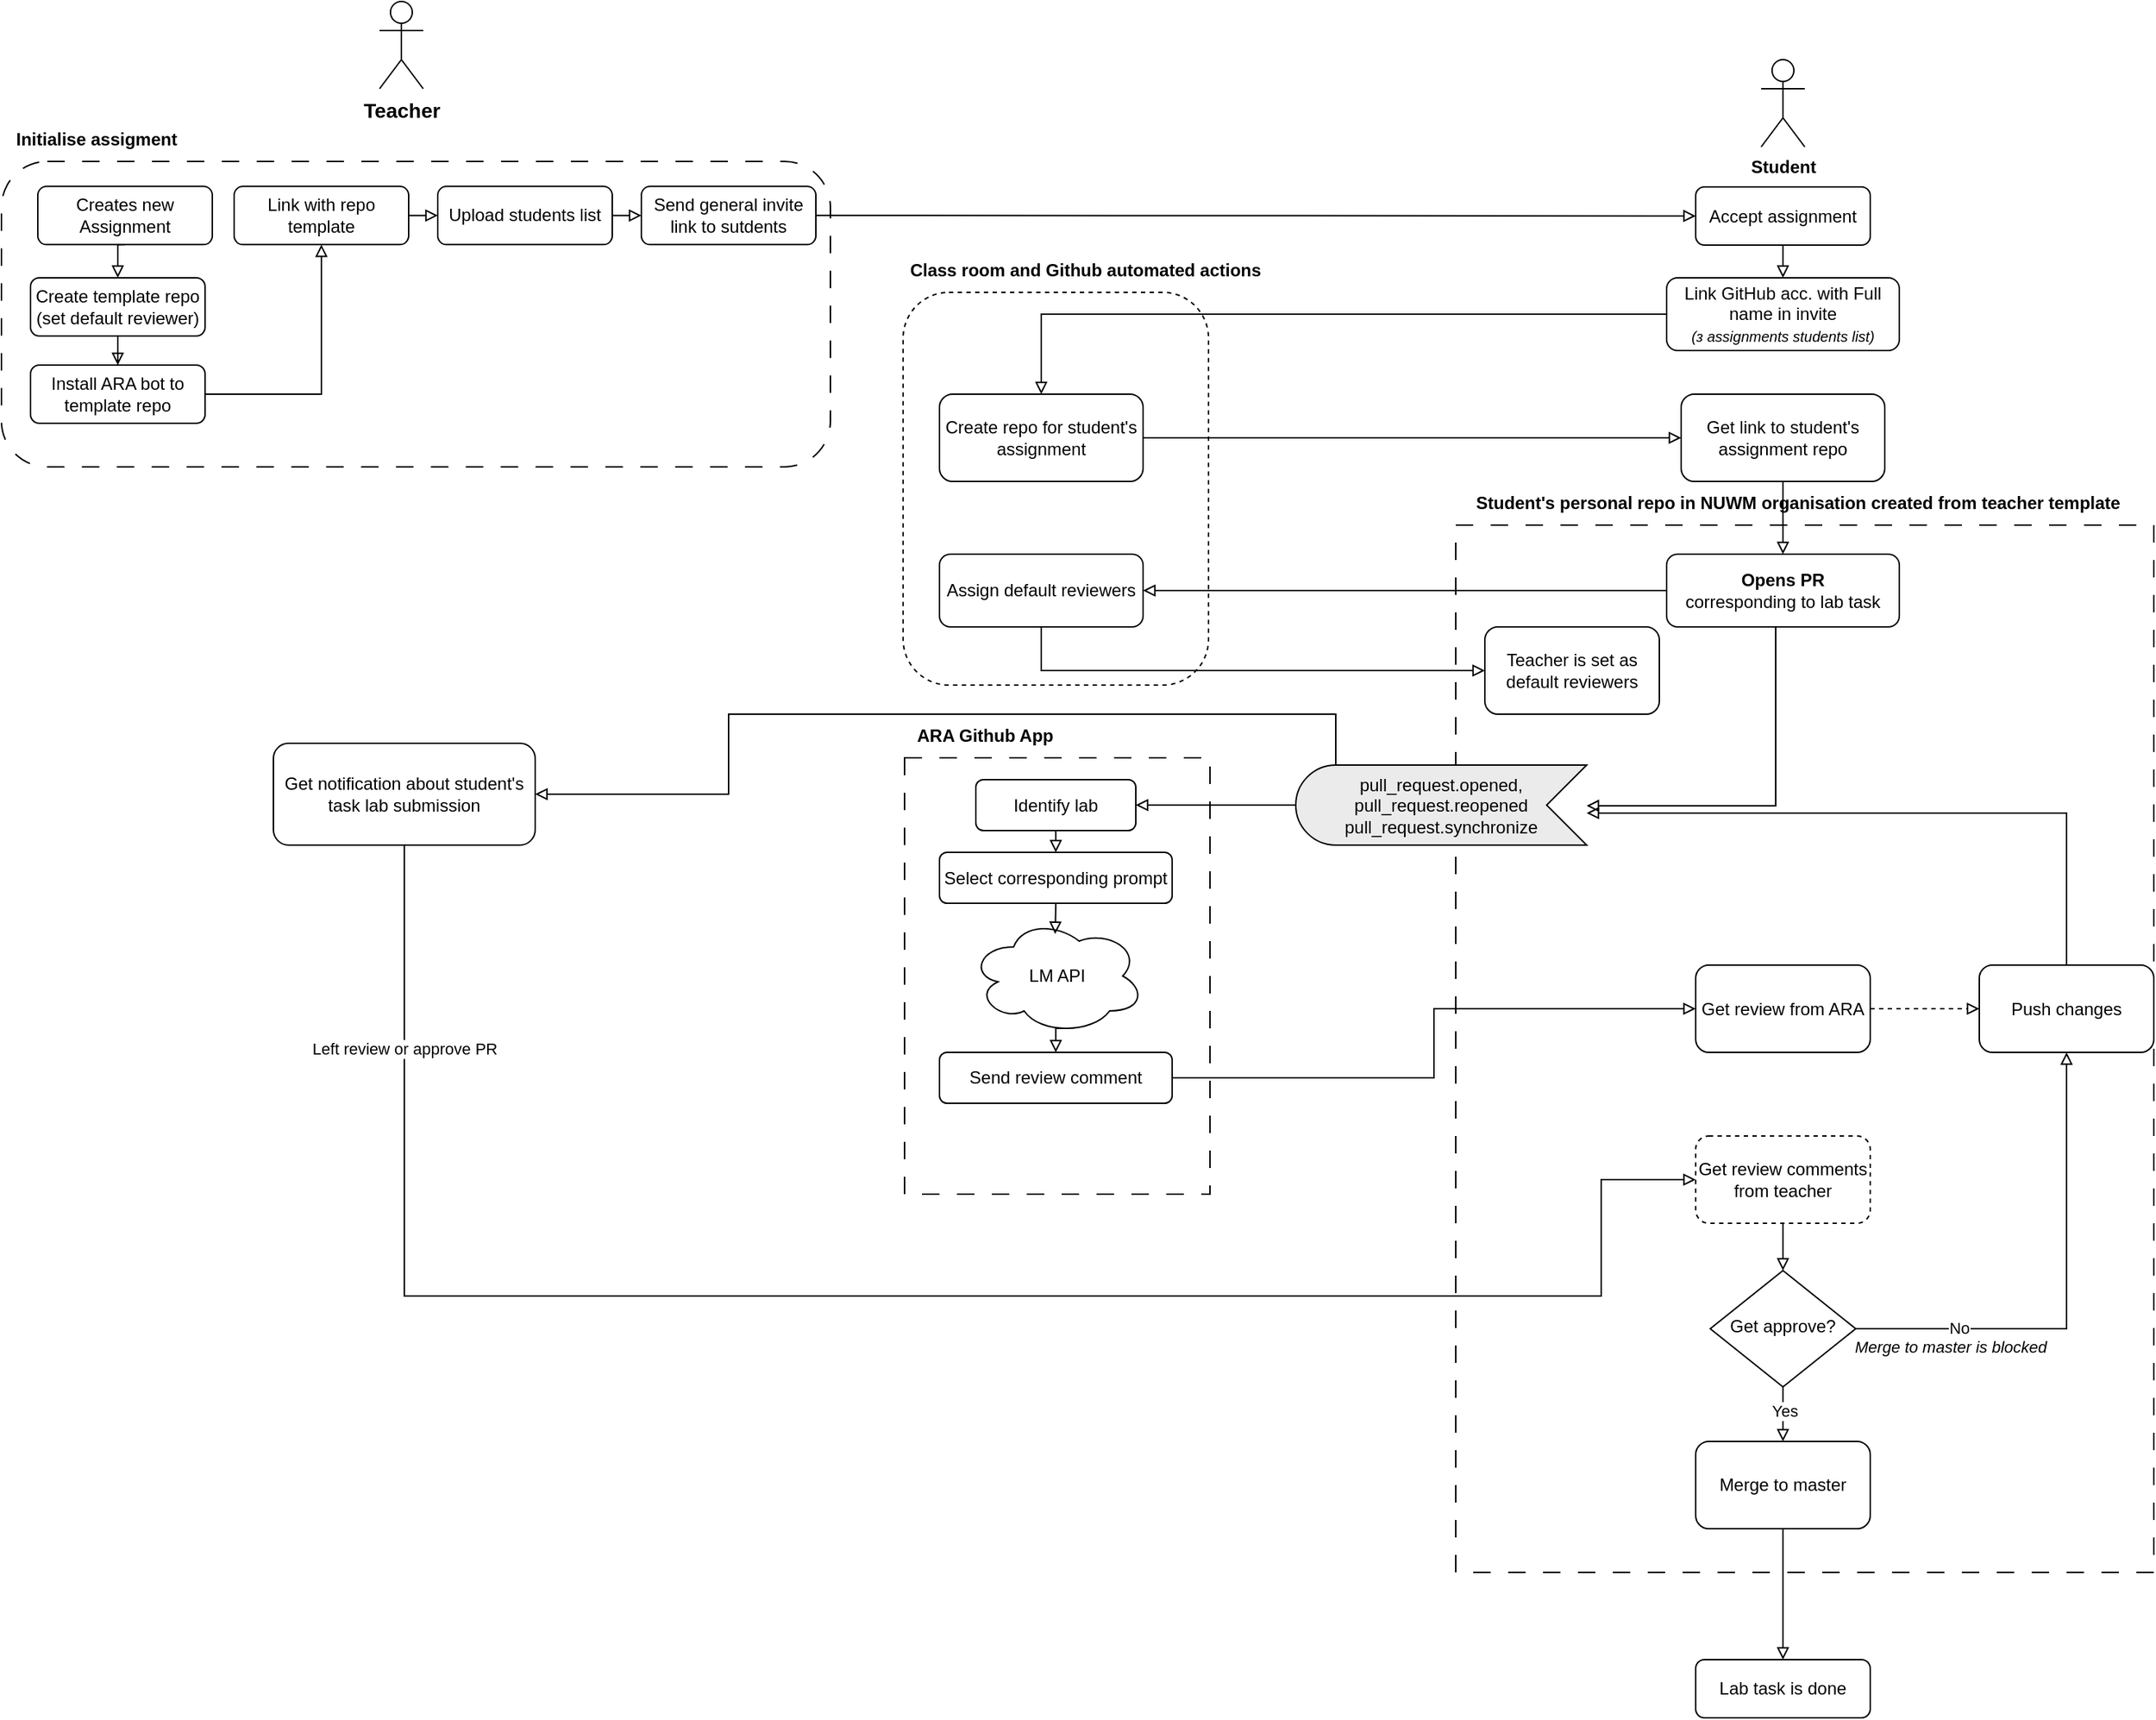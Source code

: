 <mxfile version="22.1.16" type="github">
  <diagram id="C5RBs43oDa-KdzZeNtuy" name="Page-1">
    <mxGraphModel dx="2809" dy="2505" grid="1" gridSize="10" guides="1" tooltips="1" connect="1" arrows="1" fold="1" page="1" pageScale="1" pageWidth="827" pageHeight="1169" math="0" shadow="0">
      <root>
        <mxCell id="WIyWlLk6GJQsqaUBKTNV-0" />
        <mxCell id="WIyWlLk6GJQsqaUBKTNV-1" parent="WIyWlLk6GJQsqaUBKTNV-0" />
        <mxCell id="i8l9DDimdn_0YV7iI_q--161" value="" style="rounded=1;whiteSpace=wrap;html=1;dashed=1;" parent="WIyWlLk6GJQsqaUBKTNV-1" vertex="1">
          <mxGeometry x="190" y="-270" width="210" height="270" as="geometry" />
        </mxCell>
        <mxCell id="i8l9DDimdn_0YV7iI_q--162" value="" style="rounded=1;whiteSpace=wrap;html=1;dashed=1;dashPattern=12 12;" parent="WIyWlLk6GJQsqaUBKTNV-1" vertex="1">
          <mxGeometry x="-430" y="-360" width="570" height="210" as="geometry" />
        </mxCell>
        <mxCell id="i8l9DDimdn_0YV7iI_q--163" value="&lt;b&gt;Initialise assigment&lt;/b&gt;" style="text;html=1;align=center;verticalAlign=middle;resizable=0;points=[];autosize=1;strokeColor=none;fillColor=none;" parent="WIyWlLk6GJQsqaUBKTNV-1" vertex="1">
          <mxGeometry x="-430" y="-390" width="130" height="30" as="geometry" />
        </mxCell>
        <mxCell id="i8l9DDimdn_0YV7iI_q--164" value="" style="group" parent="WIyWlLk6GJQsqaUBKTNV-1" vertex="1" connectable="0">
          <mxGeometry x="191" y="20" width="210" height="330" as="geometry" />
        </mxCell>
        <mxCell id="i8l9DDimdn_0YV7iI_q--165" value="" style="rounded=0;whiteSpace=wrap;html=1;dashed=1;dashPattern=12 12;" parent="i8l9DDimdn_0YV7iI_q--164" vertex="1">
          <mxGeometry y="30" width="210" height="300" as="geometry" />
        </mxCell>
        <mxCell id="i8l9DDimdn_0YV7iI_q--166" value="&lt;b&gt;ARA Github App&lt;/b&gt;" style="text;html=1;align=center;verticalAlign=middle;resizable=0;points=[];autosize=1;strokeColor=none;fillColor=none;" parent="i8l9DDimdn_0YV7iI_q--164" vertex="1">
          <mxGeometry x="-5" width="120" height="30" as="geometry" />
        </mxCell>
        <mxCell id="i8l9DDimdn_0YV7iI_q--167" value="" style="rounded=0;whiteSpace=wrap;html=1;dashed=1;dashPattern=12 12;" parent="WIyWlLk6GJQsqaUBKTNV-1" vertex="1">
          <mxGeometry x="570" y="-110" width="480" height="720" as="geometry" />
        </mxCell>
        <mxCell id="i8l9DDimdn_0YV7iI_q--168" value="&lt;b&gt;Student&lt;/b&gt;" style="shape=umlActor;verticalLabelPosition=bottom;verticalAlign=top;html=1;outlineConnect=0;" parent="WIyWlLk6GJQsqaUBKTNV-1" vertex="1">
          <mxGeometry x="780" y="-430" width="30" height="60" as="geometry" />
        </mxCell>
        <mxCell id="i8l9DDimdn_0YV7iI_q--169" style="edgeStyle=orthogonalEdgeStyle;rounded=0;orthogonalLoop=1;jettySize=auto;html=1;exitX=0.5;exitY=1;exitDx=0;exitDy=0;entryX=0.5;entryY=0;entryDx=0;entryDy=0;endArrow=block;endFill=0;" parent="WIyWlLk6GJQsqaUBKTNV-1" source="i8l9DDimdn_0YV7iI_q--170" target="i8l9DDimdn_0YV7iI_q--172" edge="1">
          <mxGeometry relative="1" as="geometry" />
        </mxCell>
        <mxCell id="i8l9DDimdn_0YV7iI_q--170" value="Accept assignment" style="rounded=1;whiteSpace=wrap;html=1;fontSize=12;glass=0;strokeWidth=1;shadow=0;" parent="WIyWlLk6GJQsqaUBKTNV-1" vertex="1">
          <mxGeometry x="735" y="-342.5" width="120" height="40" as="geometry" />
        </mxCell>
        <mxCell id="i8l9DDimdn_0YV7iI_q--171" style="edgeStyle=orthogonalEdgeStyle;rounded=0;orthogonalLoop=1;jettySize=auto;html=1;exitX=0;exitY=0.5;exitDx=0;exitDy=0;endArrow=block;endFill=0;" parent="WIyWlLk6GJQsqaUBKTNV-1" source="i8l9DDimdn_0YV7iI_q--172" target="i8l9DDimdn_0YV7iI_q--182" edge="1">
          <mxGeometry relative="1" as="geometry" />
        </mxCell>
        <mxCell id="i8l9DDimdn_0YV7iI_q--172" value="Link GitHub acc. with Full name in invite&lt;br&gt;&lt;font style=&quot;font-size: 10px;&quot;&gt;&lt;i&gt;(з assignments students list)&lt;/i&gt;&lt;/font&gt;" style="rounded=1;whiteSpace=wrap;html=1;fontSize=12;glass=0;strokeWidth=1;shadow=0;" parent="WIyWlLk6GJQsqaUBKTNV-1" vertex="1">
          <mxGeometry x="715" y="-280" width="160" height="50" as="geometry" />
        </mxCell>
        <mxCell id="i8l9DDimdn_0YV7iI_q--173" style="edgeStyle=orthogonalEdgeStyle;rounded=0;orthogonalLoop=1;jettySize=auto;html=1;exitX=0;exitY=0.5;exitDx=0;exitDy=0;entryX=1;entryY=0.5;entryDx=0;entryDy=0;endArrow=block;endFill=0;" parent="WIyWlLk6GJQsqaUBKTNV-1" source="i8l9DDimdn_0YV7iI_q--175" target="i8l9DDimdn_0YV7iI_q--180" edge="1">
          <mxGeometry relative="1" as="geometry">
            <mxPoint x="350" y="-35.5" as="targetPoint" />
          </mxGeometry>
        </mxCell>
        <mxCell id="i8l9DDimdn_0YV7iI_q--174" style="edgeStyle=orthogonalEdgeStyle;rounded=0;orthogonalLoop=1;jettySize=auto;html=1;exitX=0.5;exitY=1;exitDx=0;exitDy=0;entryX=0;entryY=0.491;entryDx=0;entryDy=0;entryPerimeter=0;endArrow=block;endFill=0;" parent="WIyWlLk6GJQsqaUBKTNV-1" target="i8l9DDimdn_0YV7iI_q--213" edge="1">
          <mxGeometry relative="1" as="geometry">
            <mxPoint x="785" y="-40" as="sourcePoint" />
            <mxPoint x="650.0" y="83" as="targetPoint" />
            <Array as="points">
              <mxPoint x="790" y="-40" />
              <mxPoint x="790" y="83" />
            </Array>
          </mxGeometry>
        </mxCell>
        <mxCell id="i8l9DDimdn_0YV7iI_q--175" value="&lt;b&gt;Opens PR &lt;/b&gt;&lt;br&gt;corresponding to lab task" style="rounded=1;whiteSpace=wrap;html=1;fontSize=12;glass=0;strokeWidth=1;shadow=0;" parent="WIyWlLk6GJQsqaUBKTNV-1" vertex="1">
          <mxGeometry x="715" y="-90" width="160" height="50" as="geometry" />
        </mxCell>
        <mxCell id="i8l9DDimdn_0YV7iI_q--176" value="&lt;font style=&quot;font-size: 14px;&quot;&gt;&lt;b&gt;Teacher&lt;/b&gt;&lt;/font&gt;" style="shape=umlActor;verticalLabelPosition=bottom;verticalAlign=top;html=1;outlineConnect=0;" parent="WIyWlLk6GJQsqaUBKTNV-1" vertex="1">
          <mxGeometry x="-170" y="-470" width="30" height="60" as="geometry" />
        </mxCell>
        <mxCell id="i8l9DDimdn_0YV7iI_q--177" style="edgeStyle=orthogonalEdgeStyle;rounded=0;orthogonalLoop=1;jettySize=auto;html=1;exitX=0.5;exitY=1;exitDx=0;exitDy=0;entryX=0.5;entryY=0;entryDx=0;entryDy=0;endArrow=block;endFill=0;" parent="WIyWlLk6GJQsqaUBKTNV-1" source="i8l9DDimdn_0YV7iI_q--178" target="i8l9DDimdn_0YV7iI_q--202" edge="1">
          <mxGeometry relative="1" as="geometry" />
        </mxCell>
        <mxCell id="i8l9DDimdn_0YV7iI_q--178" value="Identify lab" style="rounded=1;whiteSpace=wrap;html=1;" parent="WIyWlLk6GJQsqaUBKTNV-1" vertex="1">
          <mxGeometry x="240" y="65" width="110" height="35" as="geometry" />
        </mxCell>
        <mxCell id="i8l9DDimdn_0YV7iI_q--179" style="edgeStyle=orthogonalEdgeStyle;rounded=0;orthogonalLoop=1;jettySize=auto;html=1;exitX=0.5;exitY=1;exitDx=0;exitDy=0;endArrow=block;endFill=0;" parent="WIyWlLk6GJQsqaUBKTNV-1" source="i8l9DDimdn_0YV7iI_q--180" target="i8l9DDimdn_0YV7iI_q--208" edge="1">
          <mxGeometry relative="1" as="geometry" />
        </mxCell>
        <mxCell id="i8l9DDimdn_0YV7iI_q--180" value="Assign default reviewers" style="rounded=1;whiteSpace=wrap;html=1;" parent="WIyWlLk6GJQsqaUBKTNV-1" vertex="1">
          <mxGeometry x="215" y="-90" width="140" height="50" as="geometry" />
        </mxCell>
        <mxCell id="i8l9DDimdn_0YV7iI_q--181" style="edgeStyle=orthogonalEdgeStyle;rounded=0;orthogonalLoop=1;jettySize=auto;html=1;exitX=1;exitY=0.5;exitDx=0;exitDy=0;entryX=0;entryY=0.5;entryDx=0;entryDy=0;endArrow=block;endFill=0;" parent="WIyWlLk6GJQsqaUBKTNV-1" source="i8l9DDimdn_0YV7iI_q--182" target="i8l9DDimdn_0YV7iI_q--211" edge="1">
          <mxGeometry relative="1" as="geometry" />
        </mxCell>
        <mxCell id="i8l9DDimdn_0YV7iI_q--182" value="Create repo for student&#39;s assignment" style="rounded=1;whiteSpace=wrap;html=1;" parent="WIyWlLk6GJQsqaUBKTNV-1" vertex="1">
          <mxGeometry x="215" y="-200" width="140" height="60" as="geometry" />
        </mxCell>
        <mxCell id="i8l9DDimdn_0YV7iI_q--183" style="edgeStyle=orthogonalEdgeStyle;rounded=0;orthogonalLoop=1;jettySize=auto;html=1;exitX=1;exitY=0.5;exitDx=0;exitDy=0;dashed=1;endArrow=block;endFill=0;" parent="WIyWlLk6GJQsqaUBKTNV-1" source="i8l9DDimdn_0YV7iI_q--184" target="i8l9DDimdn_0YV7iI_q--196" edge="1">
          <mxGeometry relative="1" as="geometry" />
        </mxCell>
        <mxCell id="i8l9DDimdn_0YV7iI_q--184" value="Get review from ARA" style="rounded=1;whiteSpace=wrap;html=1;" parent="WIyWlLk6GJQsqaUBKTNV-1" vertex="1">
          <mxGeometry x="735" y="192.5" width="120" height="60" as="geometry" />
        </mxCell>
        <mxCell id="i8l9DDimdn_0YV7iI_q--185" style="edgeStyle=orthogonalEdgeStyle;rounded=0;orthogonalLoop=1;jettySize=auto;html=1;exitX=0.5;exitY=1;exitDx=0;exitDy=0;entryX=0;entryY=0.5;entryDx=0;entryDy=0;endArrow=block;endFill=0;" parent="WIyWlLk6GJQsqaUBKTNV-1" source="i8l9DDimdn_0YV7iI_q--187" target="i8l9DDimdn_0YV7iI_q--195" edge="1">
          <mxGeometry relative="1" as="geometry">
            <Array as="points">
              <mxPoint x="-153" y="420" />
              <mxPoint x="670" y="420" />
              <mxPoint x="670" y="340" />
            </Array>
          </mxGeometry>
        </mxCell>
        <mxCell id="i8l9DDimdn_0YV7iI_q--186" value="Left review or approve PR" style="edgeLabel;html=1;align=center;verticalAlign=middle;resizable=0;points=[];" parent="i8l9DDimdn_0YV7iI_q--185" vertex="1" connectable="0">
          <mxGeometry x="-0.782" relative="1" as="geometry">
            <mxPoint as="offset" />
          </mxGeometry>
        </mxCell>
        <mxCell id="i8l9DDimdn_0YV7iI_q--187" value="Get notification about student&#39;s task lab submission" style="rounded=1;whiteSpace=wrap;html=1;" parent="WIyWlLk6GJQsqaUBKTNV-1" vertex="1">
          <mxGeometry x="-243" y="40" width="180" height="70" as="geometry" />
        </mxCell>
        <mxCell id="i8l9DDimdn_0YV7iI_q--188" style="edgeStyle=orthogonalEdgeStyle;rounded=0;orthogonalLoop=1;jettySize=auto;html=1;exitX=1;exitY=0.5;exitDx=0;exitDy=0;endArrow=block;endFill=0;" parent="WIyWlLk6GJQsqaUBKTNV-1" source="i8l9DDimdn_0YV7iI_q--193" target="i8l9DDimdn_0YV7iI_q--196" edge="1">
          <mxGeometry relative="1" as="geometry" />
        </mxCell>
        <mxCell id="i8l9DDimdn_0YV7iI_q--189" value="&lt;i&gt;Merge to master is blocked&lt;/i&gt;" style="edgeLabel;html=1;align=center;verticalAlign=middle;resizable=0;points=[];" parent="i8l9DDimdn_0YV7iI_q--188" vertex="1" connectable="0">
          <mxGeometry x="0.003" y="-1" relative="1" as="geometry">
            <mxPoint x="-81" y="35" as="offset" />
          </mxGeometry>
        </mxCell>
        <mxCell id="i8l9DDimdn_0YV7iI_q--190" value="No" style="edgeLabel;html=1;align=center;verticalAlign=middle;resizable=0;points=[];" parent="i8l9DDimdn_0YV7iI_q--188" vertex="1" connectable="0">
          <mxGeometry x="-0.577" y="1" relative="1" as="geometry">
            <mxPoint as="offset" />
          </mxGeometry>
        </mxCell>
        <mxCell id="i8l9DDimdn_0YV7iI_q--191" style="edgeStyle=orthogonalEdgeStyle;rounded=0;orthogonalLoop=1;jettySize=auto;html=1;exitX=0.5;exitY=1;exitDx=0;exitDy=0;entryX=0.5;entryY=0;entryDx=0;entryDy=0;endArrow=block;endFill=0;" parent="WIyWlLk6GJQsqaUBKTNV-1" source="i8l9DDimdn_0YV7iI_q--193" target="i8l9DDimdn_0YV7iI_q--198" edge="1">
          <mxGeometry relative="1" as="geometry" />
        </mxCell>
        <mxCell id="i8l9DDimdn_0YV7iI_q--192" value="Yes" style="edgeLabel;html=1;align=center;verticalAlign=middle;resizable=0;points=[];" parent="i8l9DDimdn_0YV7iI_q--191" vertex="1" connectable="0">
          <mxGeometry x="-0.151" y="1" relative="1" as="geometry">
            <mxPoint as="offset" />
          </mxGeometry>
        </mxCell>
        <mxCell id="i8l9DDimdn_0YV7iI_q--193" value="Get approve?" style="rhombus;whiteSpace=wrap;html=1;shadow=0;fontFamily=Helvetica;fontSize=12;align=center;strokeWidth=1;spacing=6;spacingTop=-4;" parent="WIyWlLk6GJQsqaUBKTNV-1" vertex="1">
          <mxGeometry x="745" y="402.5" width="100" height="80" as="geometry" />
        </mxCell>
        <mxCell id="i8l9DDimdn_0YV7iI_q--194" style="edgeStyle=orthogonalEdgeStyle;rounded=0;orthogonalLoop=1;jettySize=auto;html=1;exitX=0.5;exitY=1;exitDx=0;exitDy=0;entryX=0.5;entryY=0;entryDx=0;entryDy=0;endArrow=block;endFill=0;" parent="WIyWlLk6GJQsqaUBKTNV-1" source="i8l9DDimdn_0YV7iI_q--195" target="i8l9DDimdn_0YV7iI_q--193" edge="1">
          <mxGeometry relative="1" as="geometry" />
        </mxCell>
        <mxCell id="i8l9DDimdn_0YV7iI_q--195" value="Get review comments from teacher" style="rounded=1;whiteSpace=wrap;html=1;dashed=1;" parent="WIyWlLk6GJQsqaUBKTNV-1" vertex="1">
          <mxGeometry x="735" y="310" width="120" height="60" as="geometry" />
        </mxCell>
        <mxCell id="i8l9DDimdn_0YV7iI_q--196" value="Push changes" style="rounded=1;whiteSpace=wrap;html=1;" parent="WIyWlLk6GJQsqaUBKTNV-1" vertex="1">
          <mxGeometry x="930" y="192.5" width="120" height="60" as="geometry" />
        </mxCell>
        <mxCell id="i8l9DDimdn_0YV7iI_q--197" style="edgeStyle=orthogonalEdgeStyle;rounded=0;orthogonalLoop=1;jettySize=auto;html=1;exitX=0.5;exitY=1;exitDx=0;exitDy=0;entryX=0.5;entryY=0;entryDx=0;entryDy=0;endArrow=block;endFill=0;" parent="WIyWlLk6GJQsqaUBKTNV-1" source="i8l9DDimdn_0YV7iI_q--198" target="i8l9DDimdn_0YV7iI_q--199" edge="1">
          <mxGeometry relative="1" as="geometry" />
        </mxCell>
        <mxCell id="i8l9DDimdn_0YV7iI_q--198" value="Merge to master" style="rounded=1;whiteSpace=wrap;html=1;" parent="WIyWlLk6GJQsqaUBKTNV-1" vertex="1">
          <mxGeometry x="735" y="520" width="120" height="60" as="geometry" />
        </mxCell>
        <mxCell id="i8l9DDimdn_0YV7iI_q--199" value="Lab task is done" style="rounded=1;whiteSpace=wrap;html=1;" parent="WIyWlLk6GJQsqaUBKTNV-1" vertex="1">
          <mxGeometry x="735" y="670" width="120" height="40" as="geometry" />
        </mxCell>
        <mxCell id="i8l9DDimdn_0YV7iI_q--200" value="" style="edgeStyle=orthogonalEdgeStyle;rounded=0;orthogonalLoop=1;jettySize=auto;html=1;exitX=0.5;exitY=0;exitDx=0;exitDy=0;endArrow=block;endFill=0;" parent="WIyWlLk6GJQsqaUBKTNV-1" source="i8l9DDimdn_0YV7iI_q--196" target="i8l9DDimdn_0YV7iI_q--213" edge="1">
          <mxGeometry relative="1" as="geometry">
            <mxPoint x="935" y="230" as="sourcePoint" />
            <mxPoint x="917.5" y="87.5" as="targetPoint" />
            <Array as="points">
              <mxPoint x="990" y="88" />
            </Array>
          </mxGeometry>
        </mxCell>
        <mxCell id="i8l9DDimdn_0YV7iI_q--201" style="edgeStyle=orthogonalEdgeStyle;rounded=0;orthogonalLoop=1;jettySize=auto;html=1;entryX=1;entryY=0.5;entryDx=0;entryDy=0;exitX=1;exitY=0.5;exitDx=0;exitDy=0;exitPerimeter=0;endArrow=block;endFill=0;" parent="WIyWlLk6GJQsqaUBKTNV-1" source="i8l9DDimdn_0YV7iI_q--213" target="i8l9DDimdn_0YV7iI_q--178" edge="1">
          <mxGeometry relative="1" as="geometry">
            <mxPoint x="745" y="87.5" as="sourcePoint" />
          </mxGeometry>
        </mxCell>
        <mxCell id="i8l9DDimdn_0YV7iI_q--202" value="Select corresponding prompt" style="rounded=1;whiteSpace=wrap;html=1;" parent="WIyWlLk6GJQsqaUBKTNV-1" vertex="1">
          <mxGeometry x="215" y="115" width="160" height="35" as="geometry" />
        </mxCell>
        <mxCell id="i8l9DDimdn_0YV7iI_q--203" style="edgeStyle=orthogonalEdgeStyle;rounded=0;orthogonalLoop=1;jettySize=auto;html=1;exitX=0.55;exitY=0.95;exitDx=0;exitDy=0;exitPerimeter=0;entryX=0.5;entryY=0;entryDx=0;entryDy=0;endArrow=block;endFill=0;" parent="WIyWlLk6GJQsqaUBKTNV-1" source="i8l9DDimdn_0YV7iI_q--204" target="i8l9DDimdn_0YV7iI_q--206" edge="1">
          <mxGeometry relative="1" as="geometry" />
        </mxCell>
        <mxCell id="i8l9DDimdn_0YV7iI_q--204" value="LM API" style="ellipse;shape=cloud;whiteSpace=wrap;html=1;" parent="WIyWlLk6GJQsqaUBKTNV-1" vertex="1">
          <mxGeometry x="236" y="160" width="120" height="80" as="geometry" />
        </mxCell>
        <mxCell id="i8l9DDimdn_0YV7iI_q--205" style="edgeStyle=orthogonalEdgeStyle;rounded=0;orthogonalLoop=1;jettySize=auto;html=1;exitX=1;exitY=0.5;exitDx=0;exitDy=0;entryX=0;entryY=0.5;entryDx=0;entryDy=0;endArrow=block;endFill=0;" parent="WIyWlLk6GJQsqaUBKTNV-1" source="i8l9DDimdn_0YV7iI_q--206" target="i8l9DDimdn_0YV7iI_q--184" edge="1">
          <mxGeometry relative="1" as="geometry" />
        </mxCell>
        <mxCell id="i8l9DDimdn_0YV7iI_q--206" value="Send review comment" style="rounded=1;whiteSpace=wrap;html=1;" parent="WIyWlLk6GJQsqaUBKTNV-1" vertex="1">
          <mxGeometry x="215" y="252.5" width="160" height="35" as="geometry" />
        </mxCell>
        <mxCell id="i8l9DDimdn_0YV7iI_q--207" style="edgeStyle=orthogonalEdgeStyle;rounded=0;orthogonalLoop=1;jettySize=auto;html=1;exitX=0.5;exitY=1;exitDx=0;exitDy=0;entryX=0.488;entryY=0.139;entryDx=0;entryDy=0;entryPerimeter=0;endArrow=block;endFill=0;" parent="WIyWlLk6GJQsqaUBKTNV-1" source="i8l9DDimdn_0YV7iI_q--202" target="i8l9DDimdn_0YV7iI_q--204" edge="1">
          <mxGeometry relative="1" as="geometry" />
        </mxCell>
        <mxCell id="i8l9DDimdn_0YV7iI_q--208" value="Teacher is set as default reviewers" style="rounded=1;whiteSpace=wrap;html=1;" parent="WIyWlLk6GJQsqaUBKTNV-1" vertex="1">
          <mxGeometry x="590" y="-40" width="120" height="60" as="geometry" />
        </mxCell>
        <mxCell id="i8l9DDimdn_0YV7iI_q--209" style="edgeStyle=orthogonalEdgeStyle;rounded=0;orthogonalLoop=1;jettySize=auto;html=1;exitX=0.5;exitY=1;exitDx=0;exitDy=0;" parent="WIyWlLk6GJQsqaUBKTNV-1" source="i8l9DDimdn_0YV7iI_q--182" target="i8l9DDimdn_0YV7iI_q--182" edge="1">
          <mxGeometry relative="1" as="geometry" />
        </mxCell>
        <mxCell id="i8l9DDimdn_0YV7iI_q--210" style="edgeStyle=orthogonalEdgeStyle;rounded=0;orthogonalLoop=1;jettySize=auto;html=1;exitX=0.5;exitY=1;exitDx=0;exitDy=0;endArrow=block;endFill=0;" parent="WIyWlLk6GJQsqaUBKTNV-1" source="i8l9DDimdn_0YV7iI_q--211" target="i8l9DDimdn_0YV7iI_q--175" edge="1">
          <mxGeometry relative="1" as="geometry" />
        </mxCell>
        <mxCell id="i8l9DDimdn_0YV7iI_q--211" value="Get link to student&#39;s assignment repo" style="rounded=1;whiteSpace=wrap;html=1;" parent="WIyWlLk6GJQsqaUBKTNV-1" vertex="1">
          <mxGeometry x="725" y="-200" width="140" height="60" as="geometry" />
        </mxCell>
        <mxCell id="i8l9DDimdn_0YV7iI_q--212" style="edgeStyle=orthogonalEdgeStyle;rounded=0;orthogonalLoop=1;jettySize=auto;html=1;exitX=0;exitY=0;exitDx=172.5;exitDy=55;exitPerimeter=0;entryX=1;entryY=0.5;entryDx=0;entryDy=0;endArrow=block;endFill=0;" parent="WIyWlLk6GJQsqaUBKTNV-1" source="i8l9DDimdn_0YV7iI_q--213" target="i8l9DDimdn_0YV7iI_q--187" edge="1">
          <mxGeometry relative="1" as="geometry">
            <Array as="points">
              <mxPoint x="487" y="20" />
              <mxPoint x="70" y="20" />
              <mxPoint x="70" y="75" />
            </Array>
          </mxGeometry>
        </mxCell>
        <mxCell id="i8l9DDimdn_0YV7iI_q--213" value="pull_request.opened,&lt;br&gt;pull_request.reopened&lt;br&gt;pull_request.synchronize" style="html=1;outlineConnect=0;whiteSpace=wrap;fillColor=#EBEBEB;shape=mxgraph.archimate3.event;direction=west;" parent="WIyWlLk6GJQsqaUBKTNV-1" vertex="1">
          <mxGeometry x="460" y="55" width="200" height="55" as="geometry" />
        </mxCell>
        <mxCell id="i8l9DDimdn_0YV7iI_q--214" value="&lt;b&gt;Student&#39;s personal repo in NUWM organisation created from teacher template&lt;/b&gt;" style="text;html=1;align=center;verticalAlign=middle;resizable=0;points=[];autosize=1;strokeColor=none;fillColor=none;" parent="WIyWlLk6GJQsqaUBKTNV-1" vertex="1">
          <mxGeometry x="570" y="-140" width="470" height="30" as="geometry" />
        </mxCell>
        <mxCell id="i8l9DDimdn_0YV7iI_q--215" style="edgeStyle=orthogonalEdgeStyle;rounded=0;orthogonalLoop=1;jettySize=auto;html=1;exitX=0.5;exitY=1;exitDx=0;exitDy=0;entryX=0.5;entryY=0;entryDx=0;entryDy=0;endArrow=block;endFill=0;" parent="WIyWlLk6GJQsqaUBKTNV-1" source="i8l9DDimdn_0YV7iI_q--216" target="i8l9DDimdn_0YV7iI_q--224" edge="1">
          <mxGeometry relative="1" as="geometry" />
        </mxCell>
        <mxCell id="i8l9DDimdn_0YV7iI_q--216" value="Creates new Assignment" style="rounded=1;whiteSpace=wrap;html=1;fontSize=12;glass=0;strokeWidth=1;shadow=0;" parent="WIyWlLk6GJQsqaUBKTNV-1" vertex="1">
          <mxGeometry x="-405" y="-342.82" width="120" height="40" as="geometry" />
        </mxCell>
        <mxCell id="i8l9DDimdn_0YV7iI_q--217" style="edgeStyle=orthogonalEdgeStyle;rounded=0;orthogonalLoop=1;jettySize=auto;html=1;exitX=1;exitY=0.5;exitDx=0;exitDy=0;entryX=0;entryY=0.5;entryDx=0;entryDy=0;endArrow=block;endFill=0;" parent="WIyWlLk6GJQsqaUBKTNV-1" source="i8l9DDimdn_0YV7iI_q--218" target="i8l9DDimdn_0YV7iI_q--220" edge="1">
          <mxGeometry relative="1" as="geometry" />
        </mxCell>
        <mxCell id="i8l9DDimdn_0YV7iI_q--218" value="Link with repo template" style="rounded=1;whiteSpace=wrap;html=1;fontSize=12;glass=0;strokeWidth=1;shadow=0;" parent="WIyWlLk6GJQsqaUBKTNV-1" vertex="1">
          <mxGeometry x="-270" y="-342.82" width="120" height="40" as="geometry" />
        </mxCell>
        <mxCell id="i8l9DDimdn_0YV7iI_q--219" style="edgeStyle=orthogonalEdgeStyle;rounded=0;orthogonalLoop=1;jettySize=auto;html=1;exitX=1;exitY=0.5;exitDx=0;exitDy=0;entryX=0;entryY=0.5;entryDx=0;entryDy=0;endArrow=block;endFill=0;" parent="WIyWlLk6GJQsqaUBKTNV-1" source="i8l9DDimdn_0YV7iI_q--220" target="i8l9DDimdn_0YV7iI_q--222" edge="1">
          <mxGeometry relative="1" as="geometry" />
        </mxCell>
        <mxCell id="i8l9DDimdn_0YV7iI_q--220" value="Upload students list" style="rounded=1;whiteSpace=wrap;html=1;fontSize=12;glass=0;strokeWidth=1;shadow=0;" parent="WIyWlLk6GJQsqaUBKTNV-1" vertex="1">
          <mxGeometry x="-130" y="-342.82" width="120" height="40" as="geometry" />
        </mxCell>
        <mxCell id="i8l9DDimdn_0YV7iI_q--221" style="edgeStyle=orthogonalEdgeStyle;rounded=0;orthogonalLoop=1;jettySize=auto;html=1;exitX=1;exitY=0.5;exitDx=0;exitDy=0;endArrow=block;endFill=0;" parent="WIyWlLk6GJQsqaUBKTNV-1" source="i8l9DDimdn_0YV7iI_q--222" target="i8l9DDimdn_0YV7iI_q--170" edge="1">
          <mxGeometry relative="1" as="geometry" />
        </mxCell>
        <mxCell id="i8l9DDimdn_0YV7iI_q--222" value="Send general invite link to sutdents" style="rounded=1;whiteSpace=wrap;html=1;fontSize=12;glass=0;strokeWidth=1;shadow=0;" parent="WIyWlLk6GJQsqaUBKTNV-1" vertex="1">
          <mxGeometry x="10" y="-342.82" width="120" height="40" as="geometry" />
        </mxCell>
        <mxCell id="i8l9DDimdn_0YV7iI_q--223" style="edgeStyle=orthogonalEdgeStyle;rounded=0;orthogonalLoop=1;jettySize=auto;html=1;exitX=0.5;exitY=1;exitDx=0;exitDy=0;endArrow=block;endFill=0;" parent="WIyWlLk6GJQsqaUBKTNV-1" source="i8l9DDimdn_0YV7iI_q--224" target="i8l9DDimdn_0YV7iI_q--226" edge="1">
          <mxGeometry relative="1" as="geometry" />
        </mxCell>
        <mxCell id="i8l9DDimdn_0YV7iI_q--224" value="Create template repo&lt;br&gt;(set default reviewer)" style="rounded=1;whiteSpace=wrap;html=1;fontSize=12;glass=0;strokeWidth=1;shadow=0;" parent="WIyWlLk6GJQsqaUBKTNV-1" vertex="1">
          <mxGeometry x="-410" y="-280" width="120" height="40" as="geometry" />
        </mxCell>
        <mxCell id="i8l9DDimdn_0YV7iI_q--225" style="edgeStyle=orthogonalEdgeStyle;rounded=0;orthogonalLoop=1;jettySize=auto;html=1;exitX=1;exitY=0.5;exitDx=0;exitDy=0;endArrow=block;endFill=0;" parent="WIyWlLk6GJQsqaUBKTNV-1" source="i8l9DDimdn_0YV7iI_q--226" target="i8l9DDimdn_0YV7iI_q--218" edge="1">
          <mxGeometry relative="1" as="geometry" />
        </mxCell>
        <mxCell id="i8l9DDimdn_0YV7iI_q--226" value="Install ARA bot to template repo" style="rounded=1;whiteSpace=wrap;html=1;fontSize=12;glass=0;strokeWidth=1;shadow=0;" parent="WIyWlLk6GJQsqaUBKTNV-1" vertex="1">
          <mxGeometry x="-410" y="-220" width="120" height="40" as="geometry" />
        </mxCell>
        <mxCell id="i8l9DDimdn_0YV7iI_q--227" value="&lt;b&gt;Class room and Github automated actions&lt;/b&gt;" style="text;html=1;align=center;verticalAlign=middle;resizable=0;points=[];autosize=1;strokeColor=none;fillColor=none;" parent="WIyWlLk6GJQsqaUBKTNV-1" vertex="1">
          <mxGeometry x="185" y="-300" width="260" height="30" as="geometry" />
        </mxCell>
      </root>
    </mxGraphModel>
  </diagram>
</mxfile>
